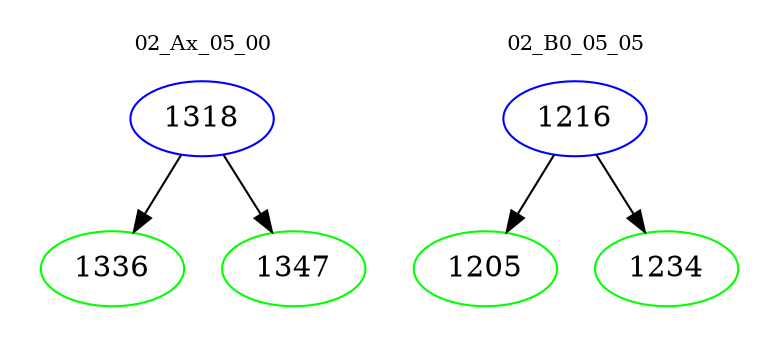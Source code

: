 digraph{
subgraph cluster_0 {
color = white
label = "02_Ax_05_00";
fontsize=10;
T0_1318 [label="1318", color="blue"]
T0_1318 -> T0_1336 [color="black"]
T0_1336 [label="1336", color="green"]
T0_1318 -> T0_1347 [color="black"]
T0_1347 [label="1347", color="green"]
}
subgraph cluster_1 {
color = white
label = "02_B0_05_05";
fontsize=10;
T1_1216 [label="1216", color="blue"]
T1_1216 -> T1_1205 [color="black"]
T1_1205 [label="1205", color="green"]
T1_1216 -> T1_1234 [color="black"]
T1_1234 [label="1234", color="green"]
}
}

